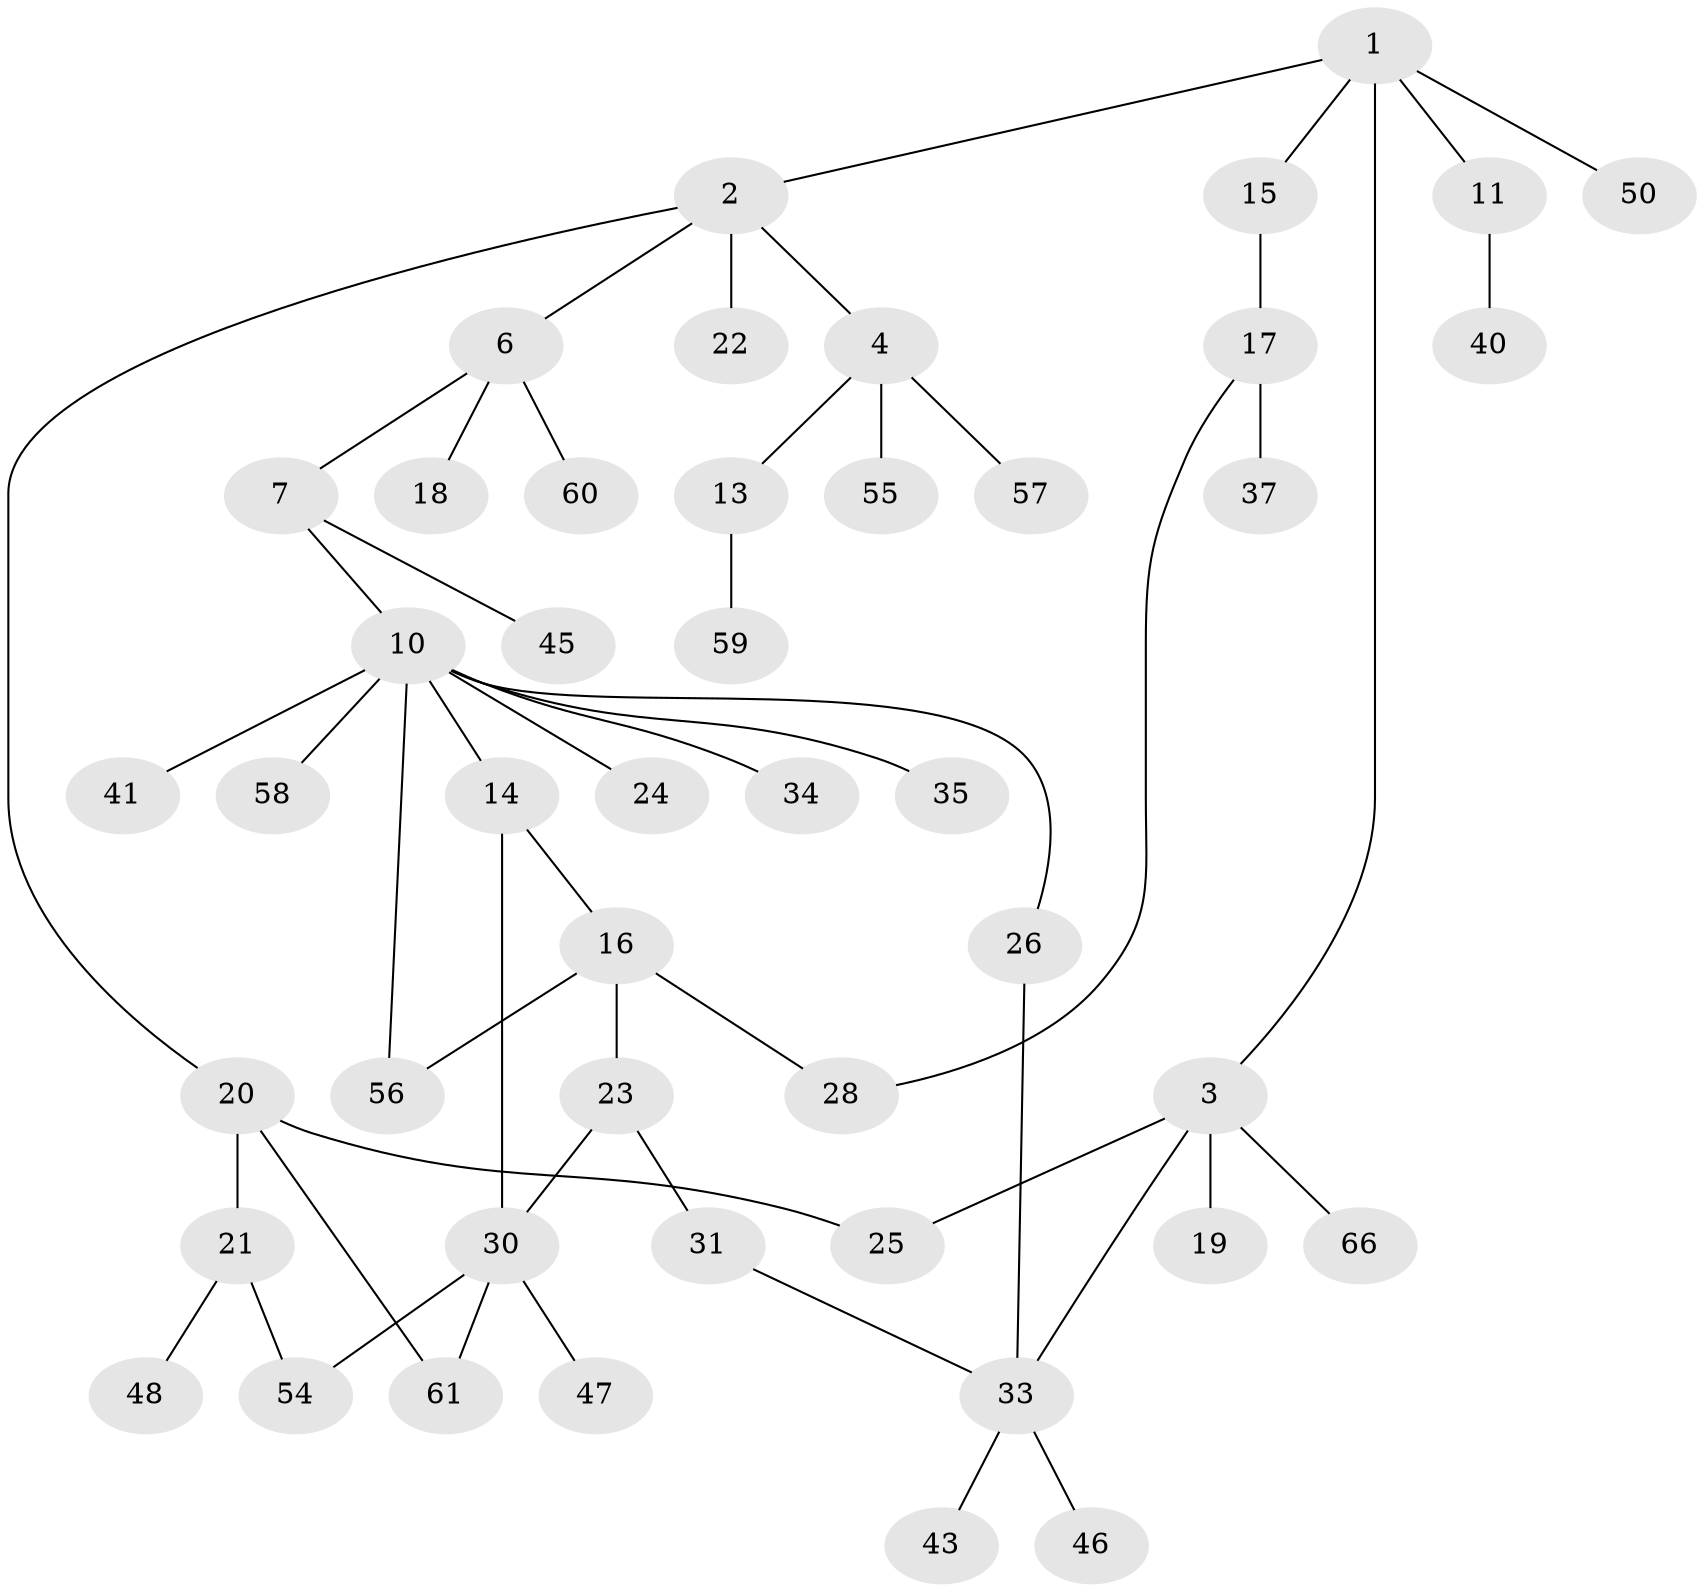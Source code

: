 // Generated by graph-tools (version 1.1) at 2025/51/02/27/25 19:51:40]
// undirected, 46 vertices, 53 edges
graph export_dot {
graph [start="1"]
  node [color=gray90,style=filled];
  1 [super="+27"];
  2 [super="+51"];
  3 [super="+5"];
  4 [super="+9"];
  6 [super="+29"];
  7 [super="+8"];
  10 [super="+12"];
  11;
  13 [super="+44"];
  14;
  15;
  16 [super="+52"];
  17 [super="+32"];
  18;
  19;
  20 [super="+62"];
  21 [super="+49"];
  22;
  23 [super="+64"];
  24;
  25 [super="+38"];
  26;
  28 [super="+65"];
  30 [super="+39"];
  31 [super="+67"];
  33 [super="+36"];
  34;
  35;
  37;
  40 [super="+42"];
  41;
  43;
  45;
  46 [super="+53"];
  47;
  48;
  50;
  54;
  55;
  56;
  57;
  58;
  59;
  60;
  61 [super="+63"];
  66;
  1 -- 2;
  1 -- 3;
  1 -- 11;
  1 -- 15;
  1 -- 50;
  2 -- 4;
  2 -- 6;
  2 -- 20;
  2 -- 22;
  3 -- 19;
  3 -- 66;
  3 -- 25;
  3 -- 33;
  4 -- 57;
  4 -- 13;
  4 -- 55;
  6 -- 7;
  6 -- 18;
  6 -- 60;
  7 -- 10;
  7 -- 45;
  10 -- 14;
  10 -- 24;
  10 -- 26;
  10 -- 34;
  10 -- 35;
  10 -- 41;
  10 -- 58;
  10 -- 56;
  11 -- 40;
  13 -- 59;
  14 -- 16 [weight=2];
  14 -- 30;
  15 -- 17;
  16 -- 23;
  16 -- 56;
  16 -- 28;
  17 -- 28;
  17 -- 37;
  20 -- 21;
  20 -- 25;
  20 -- 61;
  21 -- 48;
  21 -- 54;
  23 -- 30;
  23 -- 31;
  26 -- 33;
  30 -- 54;
  30 -- 47;
  30 -- 61;
  31 -- 33;
  33 -- 43;
  33 -- 46;
}
